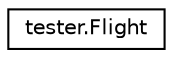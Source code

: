 digraph "Graphical Class Hierarchy"
{
  edge [fontname="Helvetica",fontsize="10",labelfontname="Helvetica",labelfontsize="10"];
  node [fontname="Helvetica",fontsize="10",shape=record];
  rankdir="LR";
  Node0 [label="tester.Flight",height=0.2,width=0.4,color="black", fillcolor="white", style="filled",URL="$classtester_1_1_flight.html"];
}
